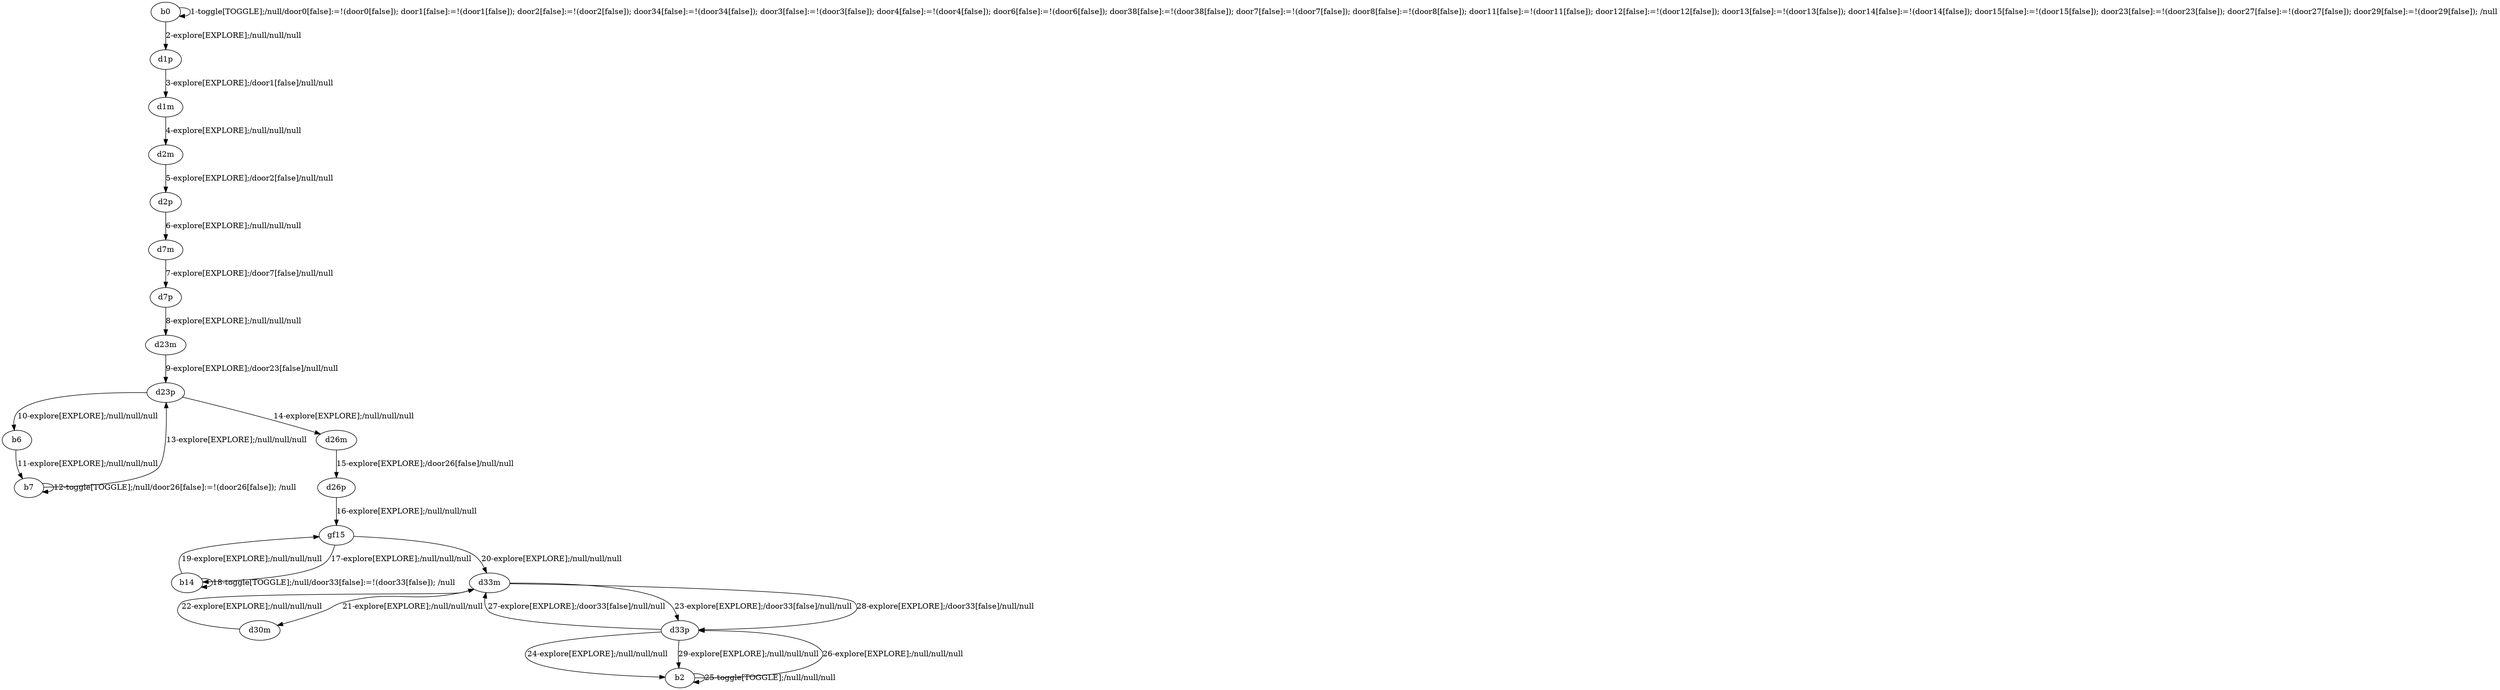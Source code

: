 # Total number of goals covered by this test: 5
# b2 --> d33p
# d33m --> d33p
# d33p --> b2
# b2 --> b2
# d33p --> d33m

digraph g {
"b0" -> "b0" [label = "1-toggle[TOGGLE];/null/door0[false]:=!(door0[false]); door1[false]:=!(door1[false]); door2[false]:=!(door2[false]); door34[false]:=!(door34[false]); door3[false]:=!(door3[false]); door4[false]:=!(door4[false]); door6[false]:=!(door6[false]); door38[false]:=!(door38[false]); door7[false]:=!(door7[false]); door8[false]:=!(door8[false]); door11[false]:=!(door11[false]); door12[false]:=!(door12[false]); door13[false]:=!(door13[false]); door14[false]:=!(door14[false]); door15[false]:=!(door15[false]); door23[false]:=!(door23[false]); door27[false]:=!(door27[false]); door29[false]:=!(door29[false]); /null"];
"b0" -> "d1p" [label = "2-explore[EXPLORE];/null/null/null"];
"d1p" -> "d1m" [label = "3-explore[EXPLORE];/door1[false]/null/null"];
"d1m" -> "d2m" [label = "4-explore[EXPLORE];/null/null/null"];
"d2m" -> "d2p" [label = "5-explore[EXPLORE];/door2[false]/null/null"];
"d2p" -> "d7m" [label = "6-explore[EXPLORE];/null/null/null"];
"d7m" -> "d7p" [label = "7-explore[EXPLORE];/door7[false]/null/null"];
"d7p" -> "d23m" [label = "8-explore[EXPLORE];/null/null/null"];
"d23m" -> "d23p" [label = "9-explore[EXPLORE];/door23[false]/null/null"];
"d23p" -> "b6" [label = "10-explore[EXPLORE];/null/null/null"];
"b6" -> "b7" [label = "11-explore[EXPLORE];/null/null/null"];
"b7" -> "b7" [label = "12-toggle[TOGGLE];/null/door26[false]:=!(door26[false]); /null"];
"b7" -> "d23p" [label = "13-explore[EXPLORE];/null/null/null"];
"d23p" -> "d26m" [label = "14-explore[EXPLORE];/null/null/null"];
"d26m" -> "d26p" [label = "15-explore[EXPLORE];/door26[false]/null/null"];
"d26p" -> "gf15" [label = "16-explore[EXPLORE];/null/null/null"];
"gf15" -> "b14" [label = "17-explore[EXPLORE];/null/null/null"];
"b14" -> "b14" [label = "18-toggle[TOGGLE];/null/door33[false]:=!(door33[false]); /null"];
"b14" -> "gf15" [label = "19-explore[EXPLORE];/null/null/null"];
"gf15" -> "d33m" [label = "20-explore[EXPLORE];/null/null/null"];
"d33m" -> "d30m" [label = "21-explore[EXPLORE];/null/null/null"];
"d30m" -> "d33m" [label = "22-explore[EXPLORE];/null/null/null"];
"d33m" -> "d33p" [label = "23-explore[EXPLORE];/door33[false]/null/null"];
"d33p" -> "b2" [label = "24-explore[EXPLORE];/null/null/null"];
"b2" -> "b2" [label = "25-toggle[TOGGLE];/null/null/null"];
"b2" -> "d33p" [label = "26-explore[EXPLORE];/null/null/null"];
"d33p" -> "d33m" [label = "27-explore[EXPLORE];/door33[false]/null/null"];
"d33m" -> "d33p" [label = "28-explore[EXPLORE];/door33[false]/null/null"];
"d33p" -> "b2" [label = "29-explore[EXPLORE];/null/null/null"];
}
